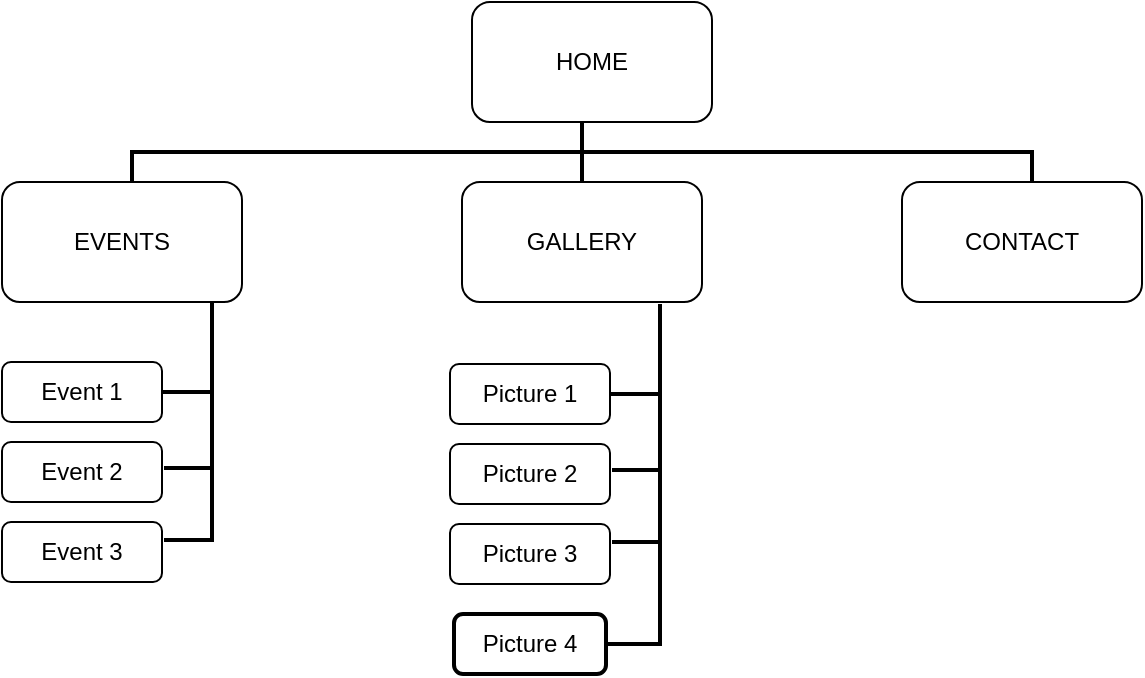 <mxfile version="14.6.9" type="device"><diagram id="T_w-7K6z368_mhcSuxdm" name="Page-1"><mxGraphModel dx="1422" dy="762" grid="0" gridSize="10" guides="1" tooltips="1" connect="1" arrows="1" fold="1" page="1" pageScale="1" pageWidth="850" pageHeight="1100" math="0" shadow="0"><root><mxCell id="0"/><mxCell id="1" parent="0"/><mxCell id="h7c7W858wuWuel-L5_XJ-1" value="HOME" style="rounded=1;whiteSpace=wrap;html=1;" vertex="1" parent="1"><mxGeometry x="345" y="110" width="120" height="60" as="geometry"/></mxCell><mxCell id="h7c7W858wuWuel-L5_XJ-2" value="EVENTS" style="rounded=1;whiteSpace=wrap;html=1;" vertex="1" parent="1"><mxGeometry x="110" y="200" width="120" height="60" as="geometry"/></mxCell><mxCell id="h7c7W858wuWuel-L5_XJ-3" value="GALLERY" style="rounded=1;whiteSpace=wrap;html=1;" vertex="1" parent="1"><mxGeometry x="340" y="200" width="120" height="60" as="geometry"/></mxCell><mxCell id="h7c7W858wuWuel-L5_XJ-4" value="CONTACT" style="rounded=1;whiteSpace=wrap;html=1;" vertex="1" parent="1"><mxGeometry x="560" y="200" width="120" height="60" as="geometry"/></mxCell><mxCell id="h7c7W858wuWuel-L5_XJ-5" value="" style="strokeWidth=2;html=1;shape=mxgraph.flowchart.annotation_2;align=left;labelPosition=right;pointerEvents=1;direction=south;" vertex="1" parent="1"><mxGeometry x="175" y="170" width="450" height="30" as="geometry"/></mxCell><mxCell id="h7c7W858wuWuel-L5_XJ-6" value="" style="endArrow=none;html=1;strokeColor=#000000;strokeWidth=2;" edge="1" parent="1"><mxGeometry width="50" height="50" relative="1" as="geometry"><mxPoint x="400" y="200" as="sourcePoint"/><mxPoint x="400" y="186" as="targetPoint"/></mxGeometry></mxCell><mxCell id="h7c7W858wuWuel-L5_XJ-8" value="Event 1" style="rounded=1;whiteSpace=wrap;html=1;" vertex="1" parent="1"><mxGeometry x="110" y="290" width="80" height="30" as="geometry"/></mxCell><mxCell id="h7c7W858wuWuel-L5_XJ-9" value="Event 2" style="rounded=1;whiteSpace=wrap;html=1;" vertex="1" parent="1"><mxGeometry x="110" y="330" width="80" height="30" as="geometry"/></mxCell><mxCell id="h7c7W858wuWuel-L5_XJ-10" value="Event 3" style="rounded=1;whiteSpace=wrap;html=1;" vertex="1" parent="1"><mxGeometry x="110" y="370" width="80" height="30" as="geometry"/></mxCell><mxCell id="h7c7W858wuWuel-L5_XJ-11" value="" style="line;strokeWidth=2;html=1;direction=south;" vertex="1" parent="1"><mxGeometry x="210" y="260" width="10" height="120" as="geometry"/></mxCell><mxCell id="h7c7W858wuWuel-L5_XJ-12" value="" style="line;strokeWidth=2;html=1;perimeter=backbonePerimeter;points=[];outlineConnect=0;" vertex="1" parent="1"><mxGeometry x="190" y="300" width="24" height="10" as="geometry"/></mxCell><mxCell id="h7c7W858wuWuel-L5_XJ-15" value="" style="line;strokeWidth=2;html=1;perimeter=backbonePerimeter;points=[];outlineConnect=0;" vertex="1" parent="1"><mxGeometry x="191" y="338" width="24" height="10" as="geometry"/></mxCell><mxCell id="h7c7W858wuWuel-L5_XJ-16" value="" style="line;strokeWidth=2;html=1;perimeter=backbonePerimeter;points=[];outlineConnect=0;" vertex="1" parent="1"><mxGeometry x="191" y="374" width="24" height="10" as="geometry"/></mxCell><mxCell id="h7c7W858wuWuel-L5_XJ-18" value="Picture 1" style="rounded=1;whiteSpace=wrap;html=1;" vertex="1" parent="1"><mxGeometry x="334" y="291" width="80" height="30" as="geometry"/></mxCell><mxCell id="h7c7W858wuWuel-L5_XJ-19" value="Picture 2" style="rounded=1;whiteSpace=wrap;html=1;" vertex="1" parent="1"><mxGeometry x="334" y="331" width="80" height="30" as="geometry"/></mxCell><mxCell id="h7c7W858wuWuel-L5_XJ-20" value="Picture 3" style="rounded=1;whiteSpace=wrap;html=1;" vertex="1" parent="1"><mxGeometry x="334" y="371" width="80" height="30" as="geometry"/></mxCell><mxCell id="h7c7W858wuWuel-L5_XJ-21" value="" style="line;strokeWidth=2;html=1;direction=south;" vertex="1" parent="1"><mxGeometry x="434" y="261" width="10" height="120" as="geometry"/></mxCell><mxCell id="h7c7W858wuWuel-L5_XJ-22" value="" style="line;strokeWidth=2;html=1;perimeter=backbonePerimeter;points=[];outlineConnect=0;" vertex="1" parent="1"><mxGeometry x="414" y="301" width="24" height="10" as="geometry"/></mxCell><mxCell id="h7c7W858wuWuel-L5_XJ-23" value="" style="line;strokeWidth=2;html=1;perimeter=backbonePerimeter;points=[];outlineConnect=0;" vertex="1" parent="1"><mxGeometry x="415" y="339" width="24" height="10" as="geometry"/></mxCell><mxCell id="h7c7W858wuWuel-L5_XJ-24" value="" style="line;strokeWidth=2;html=1;perimeter=backbonePerimeter;points=[];outlineConnect=0;" vertex="1" parent="1"><mxGeometry x="415" y="375" width="24" height="10" as="geometry"/></mxCell><mxCell id="h7c7W858wuWuel-L5_XJ-25" value="Picture 4" style="rounded=1;whiteSpace=wrap;html=1;strokeWidth=2;" vertex="1" parent="1"><mxGeometry x="336" y="416" width="76" height="30" as="geometry"/></mxCell><mxCell id="h7c7W858wuWuel-L5_XJ-27" value="" style="line;strokeWidth=2;direction=south;html=1;perimeter=backbonePerimeter;points=[];outlineConnect=0;" vertex="1" parent="1"><mxGeometry x="434" y="348" width="10" height="82" as="geometry"/></mxCell><mxCell id="h7c7W858wuWuel-L5_XJ-28" value="" style="line;strokeWidth=2;html=1;perimeter=backbonePerimeter;points=[];outlineConnect=0;" vertex="1" parent="1"><mxGeometry x="412" y="426" width="28" height="10" as="geometry"/></mxCell></root></mxGraphModel></diagram></mxfile>